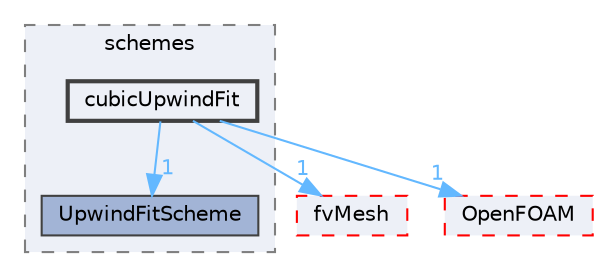 digraph "src/finiteVolume/interpolation/surfaceInterpolation/schemes/cubicUpwindFit"
{
 // LATEX_PDF_SIZE
  bgcolor="transparent";
  edge [fontname=Helvetica,fontsize=10,labelfontname=Helvetica,labelfontsize=10];
  node [fontname=Helvetica,fontsize=10,shape=box,height=0.2,width=0.4];
  compound=true
  subgraph clusterdir_deb7d71175aa940c147966c547ebcb7e {
    graph [ bgcolor="#edf0f7", pencolor="grey50", label="schemes", fontname=Helvetica,fontsize=10 style="filled,dashed", URL="dir_deb7d71175aa940c147966c547ebcb7e.html",tooltip=""]
  dir_1afd78ac93aa70cb906e64b5002585a3 [label="UpwindFitScheme", fillcolor="#a2b4d6", color="grey25", style="filled", URL="dir_1afd78ac93aa70cb906e64b5002585a3.html",tooltip=""];
  dir_6e88ce7aa5483a0742ec9d8ca7a1206e [label="cubicUpwindFit", fillcolor="#edf0f7", color="grey25", style="filled,bold", URL="dir_6e88ce7aa5483a0742ec9d8ca7a1206e.html",tooltip=""];
  }
  dir_c382fa095c9c33d8673c0dd60aaef275 [label="fvMesh", fillcolor="#edf0f7", color="red", style="filled,dashed", URL="dir_c382fa095c9c33d8673c0dd60aaef275.html",tooltip=""];
  dir_c5473ff19b20e6ec4dfe5c310b3778a8 [label="OpenFOAM", fillcolor="#edf0f7", color="red", style="filled,dashed", URL="dir_c5473ff19b20e6ec4dfe5c310b3778a8.html",tooltip=""];
  dir_6e88ce7aa5483a0742ec9d8ca7a1206e->dir_1afd78ac93aa70cb906e64b5002585a3 [headlabel="1", labeldistance=1.5 headhref="dir_000741_004239.html" href="dir_000741_004239.html" color="steelblue1" fontcolor="steelblue1"];
  dir_6e88ce7aa5483a0742ec9d8ca7a1206e->dir_c382fa095c9c33d8673c0dd60aaef275 [headlabel="1", labeldistance=1.5 headhref="dir_000741_001544.html" href="dir_000741_001544.html" color="steelblue1" fontcolor="steelblue1"];
  dir_6e88ce7aa5483a0742ec9d8ca7a1206e->dir_c5473ff19b20e6ec4dfe5c310b3778a8 [headlabel="1", labeldistance=1.5 headhref="dir_000741_002695.html" href="dir_000741_002695.html" color="steelblue1" fontcolor="steelblue1"];
}

